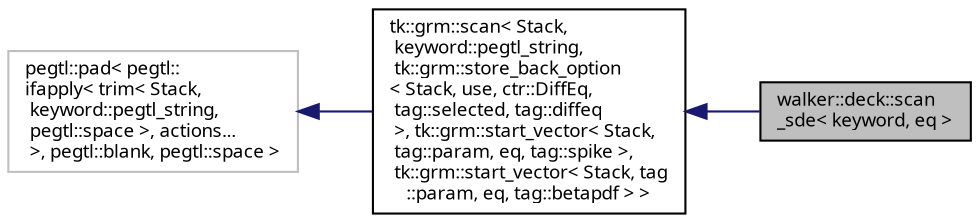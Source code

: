 digraph "walker::deck::scan_sde&lt; keyword, eq &gt;"
{
 // INTERACTIVE_SVG=YES
  bgcolor="transparent";
  edge [fontname="sans-serif",fontsize="9",labelfontname="sans-serif",labelfontsize="9"];
  node [fontname="sans-serif",fontsize="9",shape=record];
  rankdir="LR";
  Node1 [label="walker::deck::scan\l_sde\< keyword, eq \>",height=0.2,width=0.4,color="black", fillcolor="grey75", style="filled", fontcolor="black"];
  Node2 -> Node1 [dir="back",color="midnightblue",fontsize="9",style="solid",fontname="sans-serif"];
  Node2 [label="tk::grm::scan\< Stack,\l keyword::pegtl_string,\l tk::grm::store_back_option\l\< Stack, use, ctr::DiffEq,\l tag::selected, tag::diffeq\l \>, tk::grm::start_vector\< Stack,\l tag::param, eq, tag::spike \>,\l tk::grm::start_vector\< Stack, tag\l::param, eq, tag::betapdf \> \>",height=0.2,width=0.4,color="black",URL="$structtk_1_1grm_1_1scan.html"];
  Node3 -> Node2 [dir="back",color="midnightblue",fontsize="9",style="solid",fontname="sans-serif"];
  Node3 [label="pegtl::pad\< pegtl::\lifapply\< trim\< Stack,\l keyword::pegtl_string,\l pegtl::space \>, actions...\l \>, pegtl::blank, pegtl::space \>",height=0.2,width=0.4,color="grey75"];
}
